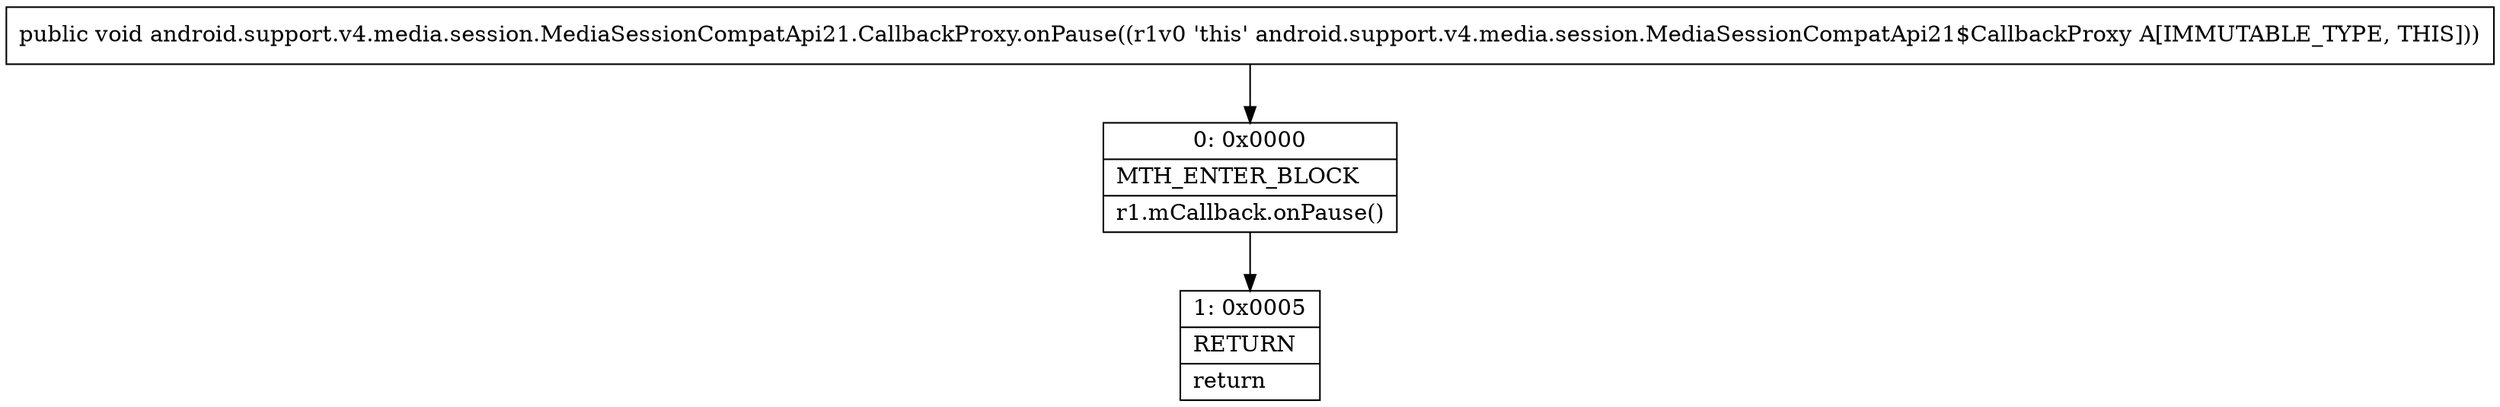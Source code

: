 digraph "CFG forandroid.support.v4.media.session.MediaSessionCompatApi21.CallbackProxy.onPause()V" {
Node_0 [shape=record,label="{0\:\ 0x0000|MTH_ENTER_BLOCK\l|r1.mCallback.onPause()\l}"];
Node_1 [shape=record,label="{1\:\ 0x0005|RETURN\l|return\l}"];
MethodNode[shape=record,label="{public void android.support.v4.media.session.MediaSessionCompatApi21.CallbackProxy.onPause((r1v0 'this' android.support.v4.media.session.MediaSessionCompatApi21$CallbackProxy A[IMMUTABLE_TYPE, THIS])) }"];
MethodNode -> Node_0;
Node_0 -> Node_1;
}

